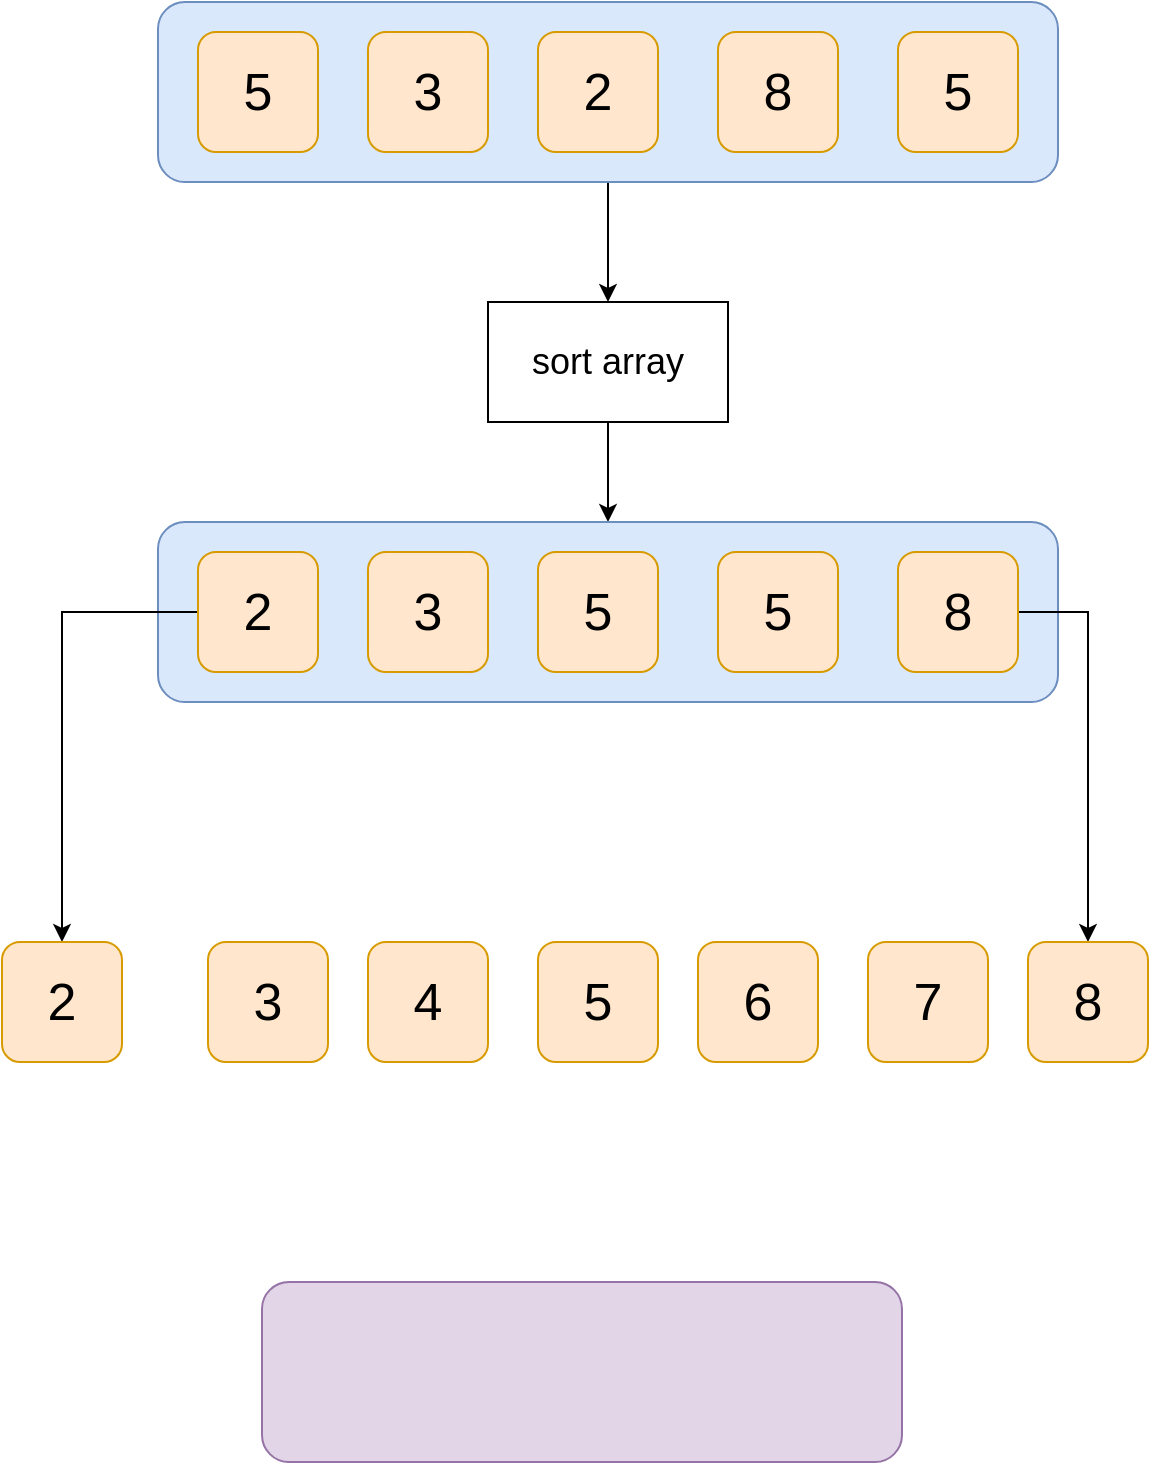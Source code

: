 <mxfile version="12.4.8" type="device"><diagram id="Blc6BBVIp_iSnF2l3-Eg" name="Page-1"><mxGraphModel dx="782" dy="436" grid="1" gridSize="10" guides="1" tooltips="1" connect="1" arrows="1" fold="1" page="1" pageScale="1" pageWidth="827" pageHeight="1169" math="0" shadow="0"><root><mxCell id="0"/><mxCell id="1" parent="0"/><mxCell id="rtMyApL1KgPsibowmCOL-26" value="" style="rounded=1;whiteSpace=wrap;html=1;fillColor=#e1d5e7;strokeColor=#9673a6;fontSize=15;" vertex="1" parent="1"><mxGeometry x="240" y="760" width="320" height="90" as="geometry"/></mxCell><mxCell id="rtMyApL1KgPsibowmCOL-15" style="edgeStyle=orthogonalEdgeStyle;rounded=0;orthogonalLoop=1;jettySize=auto;html=1;" edge="1" parent="1" source="rtMyApL1KgPsibowmCOL-1" target="rtMyApL1KgPsibowmCOL-8"><mxGeometry relative="1" as="geometry"/></mxCell><mxCell id="rtMyApL1KgPsibowmCOL-1" value="" style="rounded=1;whiteSpace=wrap;html=1;fillColor=#dae8fc;strokeColor=#6c8ebf;fontSize=15;" vertex="1" parent="1"><mxGeometry x="188" y="120" width="450" height="90" as="geometry"/></mxCell><mxCell id="rtMyApL1KgPsibowmCOL-2" value="5" style="rounded=1;whiteSpace=wrap;html=1;fillColor=#ffe6cc;strokeColor=#d79b00;fontSize=26;" vertex="1" parent="1"><mxGeometry x="558" y="135" width="60" height="60" as="geometry"/></mxCell><mxCell id="rtMyApL1KgPsibowmCOL-3" value="5" style="rounded=1;whiteSpace=wrap;html=1;fillColor=#ffe6cc;strokeColor=#d79b00;fontSize=26;" vertex="1" parent="1"><mxGeometry x="208" y="135" width="60" height="60" as="geometry"/></mxCell><mxCell id="rtMyApL1KgPsibowmCOL-4" value="3" style="rounded=1;whiteSpace=wrap;html=1;fillColor=#ffe6cc;strokeColor=#d79b00;fontSize=26;" vertex="1" parent="1"><mxGeometry x="293" y="135" width="60" height="60" as="geometry"/></mxCell><mxCell id="rtMyApL1KgPsibowmCOL-5" value="2" style="rounded=1;whiteSpace=wrap;html=1;fillColor=#ffe6cc;strokeColor=#d79b00;fontSize=26;" vertex="1" parent="1"><mxGeometry x="378" y="135" width="60" height="60" as="geometry"/></mxCell><mxCell id="rtMyApL1KgPsibowmCOL-6" value="8" style="rounded=1;whiteSpace=wrap;html=1;fillColor=#ffe6cc;strokeColor=#d79b00;fontSize=26;" vertex="1" parent="1"><mxGeometry x="468" y="135" width="60" height="60" as="geometry"/></mxCell><mxCell id="rtMyApL1KgPsibowmCOL-7" style="edgeStyle=orthogonalEdgeStyle;rounded=0;orthogonalLoop=1;jettySize=auto;html=1;entryX=0.5;entryY=0;entryDx=0;entryDy=0;" edge="1" parent="1" source="rtMyApL1KgPsibowmCOL-8" target="rtMyApL1KgPsibowmCOL-9"><mxGeometry relative="1" as="geometry"/></mxCell><mxCell id="rtMyApL1KgPsibowmCOL-8" value="sort array" style="rounded=0;whiteSpace=wrap;html=1;fontSize=18;" vertex="1" parent="1"><mxGeometry x="353" y="270" width="120" height="60" as="geometry"/></mxCell><mxCell id="rtMyApL1KgPsibowmCOL-9" value="" style="rounded=1;whiteSpace=wrap;html=1;fillColor=#dae8fc;strokeColor=#6c8ebf;fontSize=15;" vertex="1" parent="1"><mxGeometry x="188" y="380" width="450" height="90" as="geometry"/></mxCell><mxCell id="rtMyApL1KgPsibowmCOL-25" style="edgeStyle=orthogonalEdgeStyle;rounded=0;orthogonalLoop=1;jettySize=auto;html=1;entryX=0.5;entryY=0;entryDx=0;entryDy=0;" edge="1" parent="1" source="rtMyApL1KgPsibowmCOL-10" target="rtMyApL1KgPsibowmCOL-23"><mxGeometry relative="1" as="geometry"/></mxCell><mxCell id="rtMyApL1KgPsibowmCOL-10" value="8" style="rounded=1;whiteSpace=wrap;html=1;fillColor=#ffe6cc;strokeColor=#d79b00;fontSize=26;" vertex="1" parent="1"><mxGeometry x="558" y="395" width="60" height="60" as="geometry"/></mxCell><mxCell id="rtMyApL1KgPsibowmCOL-24" style="edgeStyle=orthogonalEdgeStyle;rounded=0;orthogonalLoop=1;jettySize=auto;html=1;entryX=0.5;entryY=0;entryDx=0;entryDy=0;" edge="1" parent="1" source="rtMyApL1KgPsibowmCOL-11" target="rtMyApL1KgPsibowmCOL-16"><mxGeometry relative="1" as="geometry"/></mxCell><mxCell id="rtMyApL1KgPsibowmCOL-11" value="2" style="rounded=1;whiteSpace=wrap;html=1;fillColor=#ffe6cc;strokeColor=#d79b00;fontSize=26;" vertex="1" parent="1"><mxGeometry x="208" y="395" width="60" height="60" as="geometry"/></mxCell><mxCell id="rtMyApL1KgPsibowmCOL-12" value="3" style="rounded=1;whiteSpace=wrap;html=1;fillColor=#ffe6cc;strokeColor=#d79b00;fontSize=26;" vertex="1" parent="1"><mxGeometry x="293" y="395" width="60" height="60" as="geometry"/></mxCell><mxCell id="rtMyApL1KgPsibowmCOL-13" value="5" style="rounded=1;whiteSpace=wrap;html=1;fillColor=#ffe6cc;strokeColor=#d79b00;fontSize=26;" vertex="1" parent="1"><mxGeometry x="378" y="395" width="60" height="60" as="geometry"/></mxCell><mxCell id="rtMyApL1KgPsibowmCOL-14" value="5" style="rounded=1;whiteSpace=wrap;html=1;fillColor=#ffe6cc;strokeColor=#d79b00;fontSize=26;" vertex="1" parent="1"><mxGeometry x="468" y="395" width="60" height="60" as="geometry"/></mxCell><mxCell id="rtMyApL1KgPsibowmCOL-16" value="2" style="rounded=1;whiteSpace=wrap;html=1;fillColor=#ffe6cc;strokeColor=#d79b00;fontSize=26;" vertex="1" parent="1"><mxGeometry x="110" y="590" width="60" height="60" as="geometry"/></mxCell><mxCell id="rtMyApL1KgPsibowmCOL-17" value="3" style="rounded=1;whiteSpace=wrap;html=1;fillColor=#ffe6cc;strokeColor=#d79b00;fontSize=26;" vertex="1" parent="1"><mxGeometry x="213" y="590" width="60" height="60" as="geometry"/></mxCell><mxCell id="rtMyApL1KgPsibowmCOL-18" value="4" style="rounded=1;whiteSpace=wrap;html=1;fillColor=#ffe6cc;strokeColor=#d79b00;fontSize=26;" vertex="1" parent="1"><mxGeometry x="293" y="590" width="60" height="60" as="geometry"/></mxCell><mxCell id="rtMyApL1KgPsibowmCOL-19" value="5" style="rounded=1;whiteSpace=wrap;html=1;fillColor=#ffe6cc;strokeColor=#d79b00;fontSize=26;" vertex="1" parent="1"><mxGeometry x="378" y="590" width="60" height="60" as="geometry"/></mxCell><mxCell id="rtMyApL1KgPsibowmCOL-20" value="6" style="rounded=1;whiteSpace=wrap;html=1;fillColor=#ffe6cc;strokeColor=#d79b00;fontSize=26;" vertex="1" parent="1"><mxGeometry x="458" y="590" width="60" height="60" as="geometry"/></mxCell><mxCell id="rtMyApL1KgPsibowmCOL-22" value="7" style="rounded=1;whiteSpace=wrap;html=1;fillColor=#ffe6cc;strokeColor=#d79b00;fontSize=26;" vertex="1" parent="1"><mxGeometry x="543" y="590" width="60" height="60" as="geometry"/></mxCell><mxCell id="rtMyApL1KgPsibowmCOL-23" value="8" style="rounded=1;whiteSpace=wrap;html=1;fillColor=#ffe6cc;strokeColor=#d79b00;fontSize=26;" vertex="1" parent="1"><mxGeometry x="623" y="590" width="60" height="60" as="geometry"/></mxCell></root></mxGraphModel></diagram></mxfile>